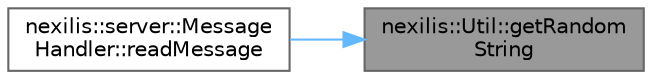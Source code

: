 digraph "nexilis::Util::getRandomString"
{
 // LATEX_PDF_SIZE
  bgcolor="transparent";
  edge [fontname=Helvetica,fontsize=10,labelfontname=Helvetica,labelfontsize=10];
  node [fontname=Helvetica,fontsize=10,shape=box,height=0.2,width=0.4];
  rankdir="RL";
  Node1 [id="Node000001",label="nexilis::Util::getRandom\lString",height=0.2,width=0.4,color="gray40", fillcolor="grey60", style="filled", fontcolor="black",tooltip=" "];
  Node1 -> Node2 [id="edge1_Node000001_Node000002",dir="back",color="steelblue1",style="solid",tooltip=" "];
  Node2 [id="Node000002",label="nexilis::server::Message\lHandler::readMessage",height=0.2,width=0.4,color="grey40", fillcolor="white", style="filled",URL="$d6/db8/classnexilis_1_1server_1_1MessageHandler.html#aab671bbdce44800ed6a580f418646996",tooltip=" "];
}
